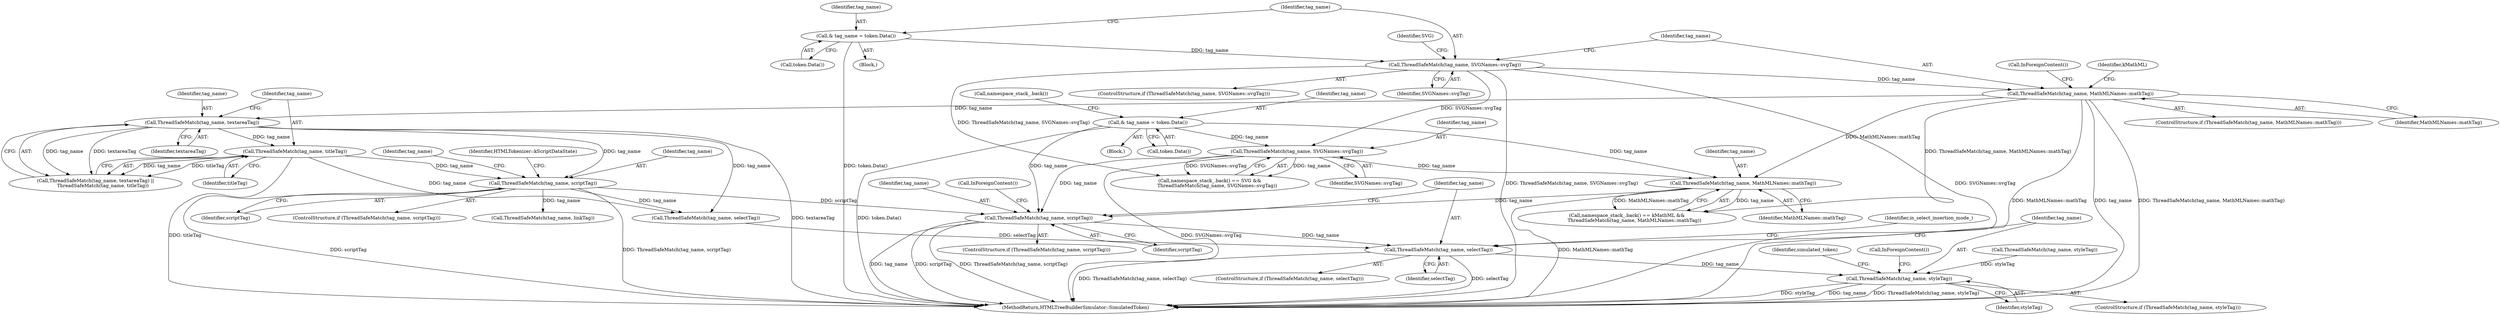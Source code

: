 digraph "0_Chrome_133bc5c262b2555af223263452e9875a95db9eb7@API" {
"1000311" [label="(Call,ThreadSafeMatch(tag_name, scriptTag))"];
"1000286" [label="(Call,ThreadSafeMatch(tag_name, MathMLNames::mathTag))"];
"1000269" [label="(Call,& tag_name = token.Data())"];
"1000278" [label="(Call,ThreadSafeMatch(tag_name, SVGNames::svgTag))"];
"1000118" [label="(Call,ThreadSafeMatch(tag_name, SVGNames::svgTag))"];
"1000114" [label="(Call,& tag_name = token.Data())"];
"1000124" [label="(Call,ThreadSafeMatch(tag_name, MathMLNames::mathTag))"];
"1000168" [label="(Call,ThreadSafeMatch(tag_name, scriptTag))"];
"1000157" [label="(Call,ThreadSafeMatch(tag_name, textareaTag))"];
"1000160" [label="(Call,ThreadSafeMatch(tag_name, titleTag))"];
"1000324" [label="(Call,ThreadSafeMatch(tag_name, selectTag))"];
"1000332" [label="(Call,ThreadSafeMatch(tag_name, styleTag))"];
"1000334" [label="(Identifier,styleTag)"];
"1000157" [label="(Call,ThreadSafeMatch(tag_name, textareaTag))"];
"1000336" [label="(Identifier,simulated_token)"];
"1000344" [label="(MethodReturn,HTMLTreeBuilderSimulator::SimulatedToken)"];
"1000180" [label="(Identifier,tag_name)"];
"1000162" [label="(Identifier,titleTag)"];
"1000117" [label="(ControlStructure,if (ThreadSafeMatch(tag_name, SVGNames::svgTag)))"];
"1000282" [label="(Call,namespace_stack_.back() == kMathML &&\n          ThreadSafeMatch(tag_name, MathMLNames::mathTag))"];
"1000119" [label="(Identifier,tag_name)"];
"1000323" [label="(ControlStructure,if (ThreadSafeMatch(tag_name, selectTag)))"];
"1000168" [label="(Call,ThreadSafeMatch(tag_name, scriptTag))"];
"1000156" [label="(Call,ThreadSafeMatch(tag_name, textareaTag) ||\n          ThreadSafeMatch(tag_name, titleTag))"];
"1000115" [label="(Identifier,tag_name)"];
"1000123" [label="(ControlStructure,if (ThreadSafeMatch(tag_name, MathMLNames::mathTag)))"];
"1000118" [label="(Call,ThreadSafeMatch(tag_name, SVGNames::svgTag))"];
"1000173" [label="(Identifier,HTMLTokenizer::kScriptDataState)"];
"1000267" [label="(Block,)"];
"1000312" [label="(Identifier,tag_name)"];
"1000325" [label="(Identifier,tag_name)"];
"1000170" [label="(Identifier,scriptTag)"];
"1000161" [label="(Identifier,tag_name)"];
"1000332" [label="(Call,ThreadSafeMatch(tag_name, styleTag))"];
"1000270" [label="(Identifier,tag_name)"];
"1000317" [label="(Call,InForeignContent())"];
"1000311" [label="(Call,ThreadSafeMatch(tag_name, scriptTag))"];
"1000160" [label="(Call,ThreadSafeMatch(tag_name, titleTag))"];
"1000169" [label="(Identifier,tag_name)"];
"1000331" [label="(ControlStructure,if (ThreadSafeMatch(tag_name, styleTag)))"];
"1000310" [label="(ControlStructure,if (ThreadSafeMatch(tag_name, scriptTag)))"];
"1000280" [label="(Identifier,SVGNames::svgTag)"];
"1000112" [label="(Block,)"];
"1000131" [label="(Call,InForeignContent())"];
"1000274" [label="(Call,namespace_stack_.back() == SVG &&\n          ThreadSafeMatch(tag_name, SVGNames::svgTag))"];
"1000287" [label="(Identifier,tag_name)"];
"1000313" [label="(Identifier,scriptTag)"];
"1000339" [label="(Call,InForeignContent())"];
"1000276" [label="(Call,namespace_stack_.back())"];
"1000122" [label="(Identifier,SVG)"];
"1000271" [label="(Call,token.Data())"];
"1000128" [label="(Identifier,kMathML)"];
"1000326" [label="(Identifier,selectTag)"];
"1000324" [label="(Call,ThreadSafeMatch(tag_name, selectTag))"];
"1000126" [label="(Identifier,MathMLNames::mathTag)"];
"1000238" [label="(Call,ThreadSafeMatch(tag_name, selectTag))"];
"1000333" [label="(Identifier,tag_name)"];
"1000125" [label="(Identifier,tag_name)"];
"1000158" [label="(Identifier,tag_name)"];
"1000116" [label="(Call,token.Data())"];
"1000329" [label="(Identifier,in_select_insertion_mode_)"];
"1000120" [label="(Identifier,SVGNames::svgTag)"];
"1000167" [label="(ControlStructure,if (ThreadSafeMatch(tag_name, scriptTag)))"];
"1000204" [label="(Call,ThreadSafeMatch(tag_name, styleTag))"];
"1000269" [label="(Call,& tag_name = token.Data())"];
"1000114" [label="(Call,& tag_name = token.Data())"];
"1000288" [label="(Identifier,MathMLNames::mathTag)"];
"1000286" [label="(Call,ThreadSafeMatch(tag_name, MathMLNames::mathTag))"];
"1000278" [label="(Call,ThreadSafeMatch(tag_name, SVGNames::svgTag))"];
"1000279" [label="(Identifier,tag_name)"];
"1000159" [label="(Identifier,textareaTag)"];
"1000179" [label="(Call,ThreadSafeMatch(tag_name, linkTag))"];
"1000124" [label="(Call,ThreadSafeMatch(tag_name, MathMLNames::mathTag))"];
"1000311" -> "1000310"  [label="AST: "];
"1000311" -> "1000313"  [label="CFG: "];
"1000312" -> "1000311"  [label="AST: "];
"1000313" -> "1000311"  [label="AST: "];
"1000317" -> "1000311"  [label="CFG: "];
"1000325" -> "1000311"  [label="CFG: "];
"1000311" -> "1000344"  [label="DDG: tag_name"];
"1000311" -> "1000344"  [label="DDG: scriptTag"];
"1000311" -> "1000344"  [label="DDG: ThreadSafeMatch(tag_name, scriptTag)"];
"1000286" -> "1000311"  [label="DDG: tag_name"];
"1000269" -> "1000311"  [label="DDG: tag_name"];
"1000278" -> "1000311"  [label="DDG: tag_name"];
"1000168" -> "1000311"  [label="DDG: scriptTag"];
"1000311" -> "1000324"  [label="DDG: tag_name"];
"1000286" -> "1000282"  [label="AST: "];
"1000286" -> "1000288"  [label="CFG: "];
"1000287" -> "1000286"  [label="AST: "];
"1000288" -> "1000286"  [label="AST: "];
"1000282" -> "1000286"  [label="CFG: "];
"1000286" -> "1000344"  [label="DDG: MathMLNames::mathTag"];
"1000286" -> "1000282"  [label="DDG: tag_name"];
"1000286" -> "1000282"  [label="DDG: MathMLNames::mathTag"];
"1000269" -> "1000286"  [label="DDG: tag_name"];
"1000278" -> "1000286"  [label="DDG: tag_name"];
"1000124" -> "1000286"  [label="DDG: MathMLNames::mathTag"];
"1000269" -> "1000267"  [label="AST: "];
"1000269" -> "1000271"  [label="CFG: "];
"1000270" -> "1000269"  [label="AST: "];
"1000271" -> "1000269"  [label="AST: "];
"1000276" -> "1000269"  [label="CFG: "];
"1000269" -> "1000344"  [label="DDG: token.Data()"];
"1000269" -> "1000278"  [label="DDG: tag_name"];
"1000278" -> "1000274"  [label="AST: "];
"1000278" -> "1000280"  [label="CFG: "];
"1000279" -> "1000278"  [label="AST: "];
"1000280" -> "1000278"  [label="AST: "];
"1000274" -> "1000278"  [label="CFG: "];
"1000278" -> "1000344"  [label="DDG: SVGNames::svgTag"];
"1000278" -> "1000274"  [label="DDG: tag_name"];
"1000278" -> "1000274"  [label="DDG: SVGNames::svgTag"];
"1000118" -> "1000278"  [label="DDG: SVGNames::svgTag"];
"1000118" -> "1000117"  [label="AST: "];
"1000118" -> "1000120"  [label="CFG: "];
"1000119" -> "1000118"  [label="AST: "];
"1000120" -> "1000118"  [label="AST: "];
"1000122" -> "1000118"  [label="CFG: "];
"1000125" -> "1000118"  [label="CFG: "];
"1000118" -> "1000344"  [label="DDG: ThreadSafeMatch(tag_name, SVGNames::svgTag)"];
"1000118" -> "1000344"  [label="DDG: SVGNames::svgTag"];
"1000114" -> "1000118"  [label="DDG: tag_name"];
"1000118" -> "1000124"  [label="DDG: tag_name"];
"1000118" -> "1000274"  [label="DDG: ThreadSafeMatch(tag_name, SVGNames::svgTag)"];
"1000114" -> "1000112"  [label="AST: "];
"1000114" -> "1000116"  [label="CFG: "];
"1000115" -> "1000114"  [label="AST: "];
"1000116" -> "1000114"  [label="AST: "];
"1000119" -> "1000114"  [label="CFG: "];
"1000114" -> "1000344"  [label="DDG: token.Data()"];
"1000124" -> "1000123"  [label="AST: "];
"1000124" -> "1000126"  [label="CFG: "];
"1000125" -> "1000124"  [label="AST: "];
"1000126" -> "1000124"  [label="AST: "];
"1000128" -> "1000124"  [label="CFG: "];
"1000131" -> "1000124"  [label="CFG: "];
"1000124" -> "1000344"  [label="DDG: MathMLNames::mathTag"];
"1000124" -> "1000344"  [label="DDG: tag_name"];
"1000124" -> "1000344"  [label="DDG: ThreadSafeMatch(tag_name, MathMLNames::mathTag)"];
"1000124" -> "1000157"  [label="DDG: tag_name"];
"1000124" -> "1000282"  [label="DDG: ThreadSafeMatch(tag_name, MathMLNames::mathTag)"];
"1000168" -> "1000167"  [label="AST: "];
"1000168" -> "1000170"  [label="CFG: "];
"1000169" -> "1000168"  [label="AST: "];
"1000170" -> "1000168"  [label="AST: "];
"1000173" -> "1000168"  [label="CFG: "];
"1000180" -> "1000168"  [label="CFG: "];
"1000168" -> "1000344"  [label="DDG: ThreadSafeMatch(tag_name, scriptTag)"];
"1000168" -> "1000344"  [label="DDG: scriptTag"];
"1000157" -> "1000168"  [label="DDG: tag_name"];
"1000160" -> "1000168"  [label="DDG: tag_name"];
"1000168" -> "1000179"  [label="DDG: tag_name"];
"1000168" -> "1000238"  [label="DDG: tag_name"];
"1000157" -> "1000156"  [label="AST: "];
"1000157" -> "1000159"  [label="CFG: "];
"1000158" -> "1000157"  [label="AST: "];
"1000159" -> "1000157"  [label="AST: "];
"1000161" -> "1000157"  [label="CFG: "];
"1000156" -> "1000157"  [label="CFG: "];
"1000157" -> "1000344"  [label="DDG: textareaTag"];
"1000157" -> "1000156"  [label="DDG: tag_name"];
"1000157" -> "1000156"  [label="DDG: textareaTag"];
"1000157" -> "1000160"  [label="DDG: tag_name"];
"1000157" -> "1000238"  [label="DDG: tag_name"];
"1000160" -> "1000156"  [label="AST: "];
"1000160" -> "1000162"  [label="CFG: "];
"1000161" -> "1000160"  [label="AST: "];
"1000162" -> "1000160"  [label="AST: "];
"1000156" -> "1000160"  [label="CFG: "];
"1000160" -> "1000344"  [label="DDG: titleTag"];
"1000160" -> "1000156"  [label="DDG: tag_name"];
"1000160" -> "1000156"  [label="DDG: titleTag"];
"1000160" -> "1000238"  [label="DDG: tag_name"];
"1000324" -> "1000323"  [label="AST: "];
"1000324" -> "1000326"  [label="CFG: "];
"1000325" -> "1000324"  [label="AST: "];
"1000326" -> "1000324"  [label="AST: "];
"1000329" -> "1000324"  [label="CFG: "];
"1000333" -> "1000324"  [label="CFG: "];
"1000324" -> "1000344"  [label="DDG: selectTag"];
"1000324" -> "1000344"  [label="DDG: ThreadSafeMatch(tag_name, selectTag)"];
"1000238" -> "1000324"  [label="DDG: selectTag"];
"1000324" -> "1000332"  [label="DDG: tag_name"];
"1000332" -> "1000331"  [label="AST: "];
"1000332" -> "1000334"  [label="CFG: "];
"1000333" -> "1000332"  [label="AST: "];
"1000334" -> "1000332"  [label="AST: "];
"1000336" -> "1000332"  [label="CFG: "];
"1000339" -> "1000332"  [label="CFG: "];
"1000332" -> "1000344"  [label="DDG: styleTag"];
"1000332" -> "1000344"  [label="DDG: tag_name"];
"1000332" -> "1000344"  [label="DDG: ThreadSafeMatch(tag_name, styleTag)"];
"1000204" -> "1000332"  [label="DDG: styleTag"];
}
